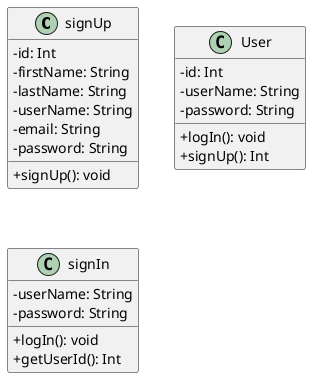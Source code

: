 @startuml meusys

skinparam ClassAttributeIconSize 0

class signUp {
  - id: Int
  - firstName: String
  - lastName: String
  - userName: String
  - email: String
  - password: String

  + signUp(): void
}

class User {
  - id: Int
  - userName: String
  - password: String

  + logIn(): void
  + signUp(): Int
}

class signIn {
  - userName: String
  - password: String

  + logIn(): void
  + getUserId(): Int
}

